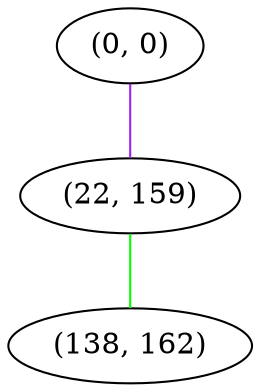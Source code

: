 graph "" {
"(0, 0)";
"(22, 159)";
"(138, 162)";
"(0, 0)" -- "(22, 159)"  [color=purple, key=0, weight=4];
"(22, 159)" -- "(138, 162)"  [color=green, key=0, weight=2];
}
